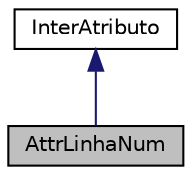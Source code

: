 digraph "AttrLinhaNum"
{
  edge [fontname="Helvetica",fontsize="10",labelfontname="Helvetica",labelfontsize="10"];
  node [fontname="Helvetica",fontsize="10",shape=record];
  Node2 [label="AttrLinhaNum",height=0.2,width=0.4,color="black", fillcolor="grey75", style="filled", fontcolor="black"];
  Node3 -> Node2 [dir="back",color="midnightblue",fontsize="10",style="solid",fontname="Helvetica"];
  Node3 [label="InterAtributo",height=0.2,width=0.4,color="black", fillcolor="white", style="filled",URL="$class_inter_atributo.html",tooltip="Interface para todos os tipos de atributos de um arquivo .class. "];
}
